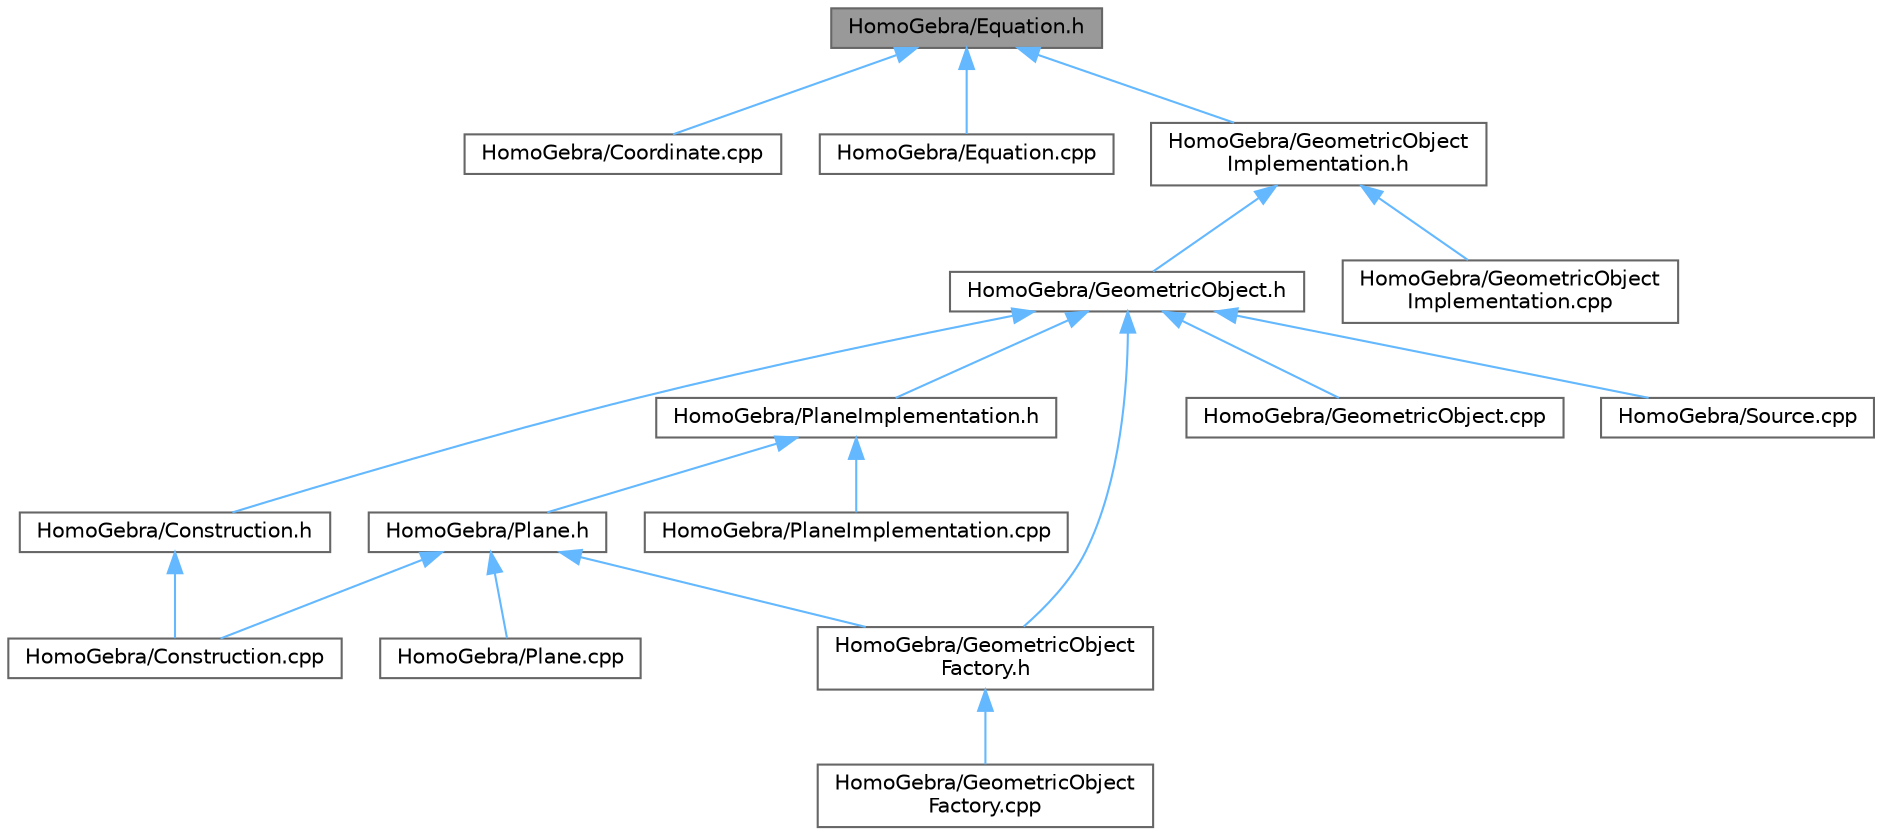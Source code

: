 digraph "HomoGebra/Equation.h"
{
 // LATEX_PDF_SIZE
  bgcolor="transparent";
  edge [fontname=Helvetica,fontsize=10,labelfontname=Helvetica,labelfontsize=10];
  node [fontname=Helvetica,fontsize=10,shape=box,height=0.2,width=0.9];
  Node1 [label="HomoGebra/Equation.h",height=0.2,width=0.4,color="gray40", fillcolor="grey60", style="filled", fontcolor="black",tooltip=" "];
  Node1 -> Node2 [dir="back",color="steelblue1",style="solid"];
  Node2 [label="HomoGebra/Coordinate.cpp",height=0.2,width=0.4,color="grey40", fillcolor="white", style="filled",URL="$_coordinate_8cpp.html",tooltip=" "];
  Node1 -> Node3 [dir="back",color="steelblue1",style="solid"];
  Node3 [label="HomoGebra/Equation.cpp",height=0.2,width=0.4,color="grey40", fillcolor="white", style="filled",URL="$_equation_8cpp.html",tooltip=" "];
  Node1 -> Node4 [dir="back",color="steelblue1",style="solid"];
  Node4 [label="HomoGebra/GeometricObject\lImplementation.h",height=0.2,width=0.4,color="grey40", fillcolor="white", style="filled",URL="$_geometric_object_implementation_8h.html",tooltip=" "];
  Node4 -> Node5 [dir="back",color="steelblue1",style="solid"];
  Node5 [label="HomoGebra/GeometricObject.h",height=0.2,width=0.4,color="grey40", fillcolor="white", style="filled",URL="$_geometric_object_8h.html",tooltip=" "];
  Node5 -> Node6 [dir="back",color="steelblue1",style="solid"];
  Node6 [label="HomoGebra/Construction.h",height=0.2,width=0.4,color="grey40", fillcolor="white", style="filled",URL="$_construction_8h.html",tooltip=" "];
  Node6 -> Node7 [dir="back",color="steelblue1",style="solid"];
  Node7 [label="HomoGebra/Construction.cpp",height=0.2,width=0.4,color="grey40", fillcolor="white", style="filled",URL="$_construction_8cpp.html",tooltip=" "];
  Node5 -> Node8 [dir="back",color="steelblue1",style="solid"];
  Node8 [label="HomoGebra/GeometricObject.cpp",height=0.2,width=0.4,color="grey40", fillcolor="white", style="filled",URL="$_geometric_object_8cpp.html",tooltip=" "];
  Node5 -> Node9 [dir="back",color="steelblue1",style="solid"];
  Node9 [label="HomoGebra/GeometricObject\lFactory.h",height=0.2,width=0.4,color="grey40", fillcolor="white", style="filled",URL="$_geometric_object_factory_8h.html",tooltip=" "];
  Node9 -> Node10 [dir="back",color="steelblue1",style="solid"];
  Node10 [label="HomoGebra/GeometricObject\lFactory.cpp",height=0.2,width=0.4,color="grey40", fillcolor="white", style="filled",URL="$_geometric_object_factory_8cpp.html",tooltip=" "];
  Node5 -> Node11 [dir="back",color="steelblue1",style="solid"];
  Node11 [label="HomoGebra/PlaneImplementation.h",height=0.2,width=0.4,color="grey40", fillcolor="white", style="filled",URL="$_plane_implementation_8h.html",tooltip=" "];
  Node11 -> Node12 [dir="back",color="steelblue1",style="solid"];
  Node12 [label="HomoGebra/Plane.h",height=0.2,width=0.4,color="grey40", fillcolor="white", style="filled",URL="$_plane_8h.html",tooltip=" "];
  Node12 -> Node7 [dir="back",color="steelblue1",style="solid"];
  Node12 -> Node9 [dir="back",color="steelblue1",style="solid"];
  Node12 -> Node13 [dir="back",color="steelblue1",style="solid"];
  Node13 [label="HomoGebra/Plane.cpp",height=0.2,width=0.4,color="grey40", fillcolor="white", style="filled",URL="$_plane_8cpp.html",tooltip=" "];
  Node11 -> Node14 [dir="back",color="steelblue1",style="solid"];
  Node14 [label="HomoGebra/PlaneImplementation.cpp",height=0.2,width=0.4,color="grey40", fillcolor="white", style="filled",URL="$_plane_implementation_8cpp.html",tooltip=" "];
  Node5 -> Node15 [dir="back",color="steelblue1",style="solid"];
  Node15 [label="HomoGebra/Source.cpp",height=0.2,width=0.4,color="grey40", fillcolor="white", style="filled",URL="$_source_8cpp.html",tooltip=" "];
  Node4 -> Node16 [dir="back",color="steelblue1",style="solid"];
  Node16 [label="HomoGebra/GeometricObject\lImplementation.cpp",height=0.2,width=0.4,color="grey40", fillcolor="white", style="filled",URL="$_geometric_object_implementation_8cpp.html",tooltip=" "];
}
